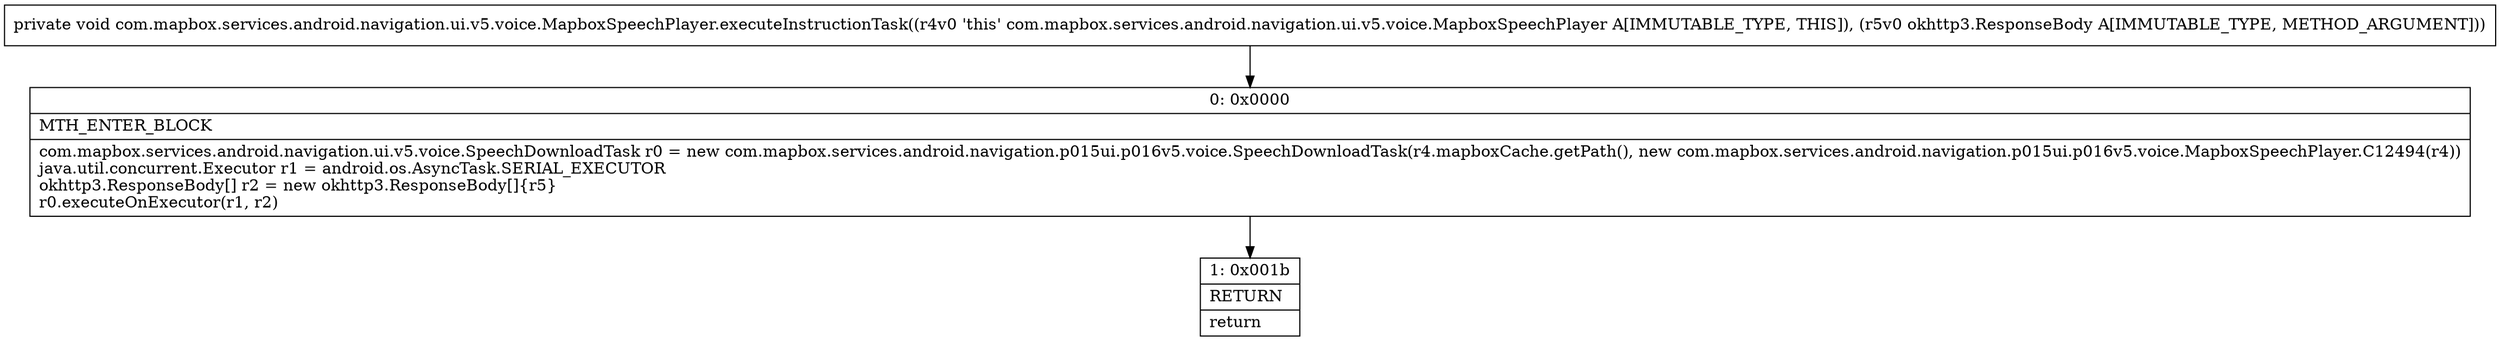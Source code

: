 digraph "CFG forcom.mapbox.services.android.navigation.ui.v5.voice.MapboxSpeechPlayer.executeInstructionTask(Lokhttp3\/ResponseBody;)V" {
Node_0 [shape=record,label="{0\:\ 0x0000|MTH_ENTER_BLOCK\l|com.mapbox.services.android.navigation.ui.v5.voice.SpeechDownloadTask r0 = new com.mapbox.services.android.navigation.p015ui.p016v5.voice.SpeechDownloadTask(r4.mapboxCache.getPath(), new com.mapbox.services.android.navigation.p015ui.p016v5.voice.MapboxSpeechPlayer.C12494(r4))\ljava.util.concurrent.Executor r1 = android.os.AsyncTask.SERIAL_EXECUTOR\lokhttp3.ResponseBody[] r2 = new okhttp3.ResponseBody[]\{r5\}\lr0.executeOnExecutor(r1, r2)\l}"];
Node_1 [shape=record,label="{1\:\ 0x001b|RETURN\l|return\l}"];
MethodNode[shape=record,label="{private void com.mapbox.services.android.navigation.ui.v5.voice.MapboxSpeechPlayer.executeInstructionTask((r4v0 'this' com.mapbox.services.android.navigation.ui.v5.voice.MapboxSpeechPlayer A[IMMUTABLE_TYPE, THIS]), (r5v0 okhttp3.ResponseBody A[IMMUTABLE_TYPE, METHOD_ARGUMENT])) }"];
MethodNode -> Node_0;
Node_0 -> Node_1;
}

